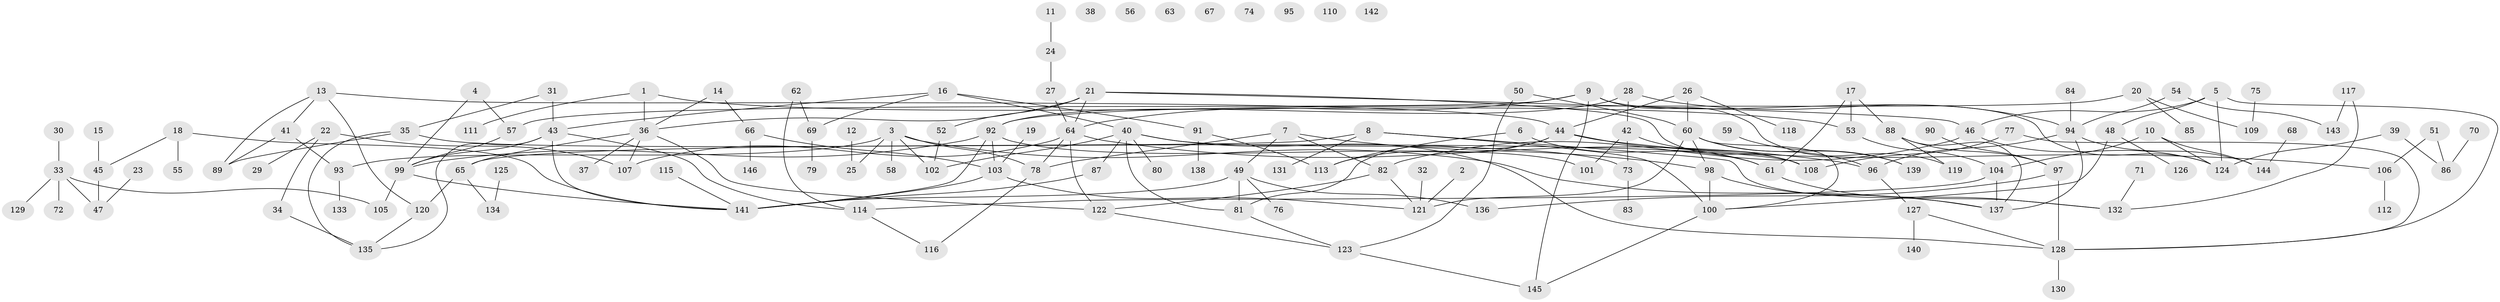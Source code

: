 // coarse degree distribution, {3: 0.12380952380952381, 4: 0.13333333333333333, 5: 0.08571428571428572, 6: 0.05714285714285714, 1: 0.2857142857142857, 2: 0.17142857142857143, 7: 0.009523809523809525, 9: 0.047619047619047616, 0: 0.0761904761904762, 10: 0.009523809523809525}
// Generated by graph-tools (version 1.1) at 2025/41/03/06/25 10:41:24]
// undirected, 146 vertices, 198 edges
graph export_dot {
graph [start="1"]
  node [color=gray90,style=filled];
  1;
  2;
  3;
  4;
  5;
  6;
  7;
  8;
  9;
  10;
  11;
  12;
  13;
  14;
  15;
  16;
  17;
  18;
  19;
  20;
  21;
  22;
  23;
  24;
  25;
  26;
  27;
  28;
  29;
  30;
  31;
  32;
  33;
  34;
  35;
  36;
  37;
  38;
  39;
  40;
  41;
  42;
  43;
  44;
  45;
  46;
  47;
  48;
  49;
  50;
  51;
  52;
  53;
  54;
  55;
  56;
  57;
  58;
  59;
  60;
  61;
  62;
  63;
  64;
  65;
  66;
  67;
  68;
  69;
  70;
  71;
  72;
  73;
  74;
  75;
  76;
  77;
  78;
  79;
  80;
  81;
  82;
  83;
  84;
  85;
  86;
  87;
  88;
  89;
  90;
  91;
  92;
  93;
  94;
  95;
  96;
  97;
  98;
  99;
  100;
  101;
  102;
  103;
  104;
  105;
  106;
  107;
  108;
  109;
  110;
  111;
  112;
  113;
  114;
  115;
  116;
  117;
  118;
  119;
  120;
  121;
  122;
  123;
  124;
  125;
  126;
  127;
  128;
  129;
  130;
  131;
  132;
  133;
  134;
  135;
  136;
  137;
  138;
  139;
  140;
  141;
  142;
  143;
  144;
  145;
  146;
  1 -- 36;
  1 -- 53;
  1 -- 111;
  2 -- 121;
  3 -- 25;
  3 -- 58;
  3 -- 78;
  3 -- 93;
  3 -- 102;
  3 -- 137;
  4 -- 57;
  4 -- 99;
  5 -- 46;
  5 -- 48;
  5 -- 124;
  5 -- 128;
  6 -- 61;
  6 -- 113;
  7 -- 49;
  7 -- 78;
  7 -- 82;
  7 -- 98;
  8 -- 65;
  8 -- 100;
  8 -- 131;
  8 -- 132;
  9 -- 57;
  9 -- 64;
  9 -- 119;
  9 -- 124;
  9 -- 145;
  10 -- 104;
  10 -- 124;
  10 -- 144;
  11 -- 24;
  12 -- 25;
  13 -- 41;
  13 -- 44;
  13 -- 89;
  13 -- 120;
  14 -- 36;
  14 -- 66;
  15 -- 45;
  16 -- 40;
  16 -- 43;
  16 -- 69;
  16 -- 91;
  17 -- 53;
  17 -- 61;
  17 -- 88;
  18 -- 45;
  18 -- 55;
  18 -- 141;
  19 -- 103;
  20 -- 85;
  20 -- 92;
  20 -- 109;
  21 -- 36;
  21 -- 46;
  21 -- 52;
  21 -- 64;
  21 -- 108;
  22 -- 29;
  22 -- 34;
  22 -- 107;
  23 -- 47;
  24 -- 27;
  26 -- 44;
  26 -- 60;
  26 -- 118;
  27 -- 64;
  28 -- 42;
  28 -- 92;
  28 -- 94;
  30 -- 33;
  31 -- 35;
  31 -- 43;
  32 -- 121;
  33 -- 47;
  33 -- 72;
  33 -- 105;
  33 -- 129;
  34 -- 135;
  35 -- 89;
  35 -- 108;
  35 -- 135;
  36 -- 37;
  36 -- 65;
  36 -- 107;
  36 -- 122;
  39 -- 86;
  39 -- 124;
  40 -- 73;
  40 -- 80;
  40 -- 81;
  40 -- 87;
  40 -- 102;
  40 -- 128;
  41 -- 89;
  41 -- 93;
  42 -- 73;
  42 -- 101;
  42 -- 108;
  43 -- 99;
  43 -- 114;
  43 -- 135;
  43 -- 141;
  44 -- 61;
  44 -- 81;
  44 -- 106;
  44 -- 113;
  45 -- 47;
  46 -- 82;
  46 -- 124;
  48 -- 100;
  48 -- 126;
  49 -- 76;
  49 -- 81;
  49 -- 136;
  49 -- 141;
  50 -- 60;
  50 -- 123;
  51 -- 86;
  51 -- 106;
  52 -- 102;
  53 -- 104;
  54 -- 94;
  54 -- 143;
  57 -- 99;
  59 -- 139;
  60 -- 96;
  60 -- 98;
  60 -- 100;
  60 -- 121;
  60 -- 139;
  61 -- 132;
  62 -- 69;
  62 -- 114;
  64 -- 78;
  64 -- 96;
  64 -- 107;
  64 -- 122;
  65 -- 120;
  65 -- 134;
  66 -- 103;
  66 -- 146;
  68 -- 144;
  69 -- 79;
  70 -- 86;
  71 -- 132;
  73 -- 83;
  75 -- 109;
  77 -- 108;
  77 -- 128;
  78 -- 116;
  81 -- 123;
  82 -- 121;
  82 -- 122;
  84 -- 94;
  87 -- 141;
  88 -- 97;
  88 -- 119;
  88 -- 137;
  90 -- 97;
  91 -- 113;
  91 -- 138;
  92 -- 99;
  92 -- 101;
  92 -- 103;
  92 -- 141;
  93 -- 133;
  94 -- 96;
  94 -- 137;
  94 -- 144;
  96 -- 127;
  97 -- 128;
  97 -- 136;
  98 -- 100;
  98 -- 137;
  99 -- 105;
  99 -- 141;
  100 -- 145;
  103 -- 121;
  103 -- 141;
  104 -- 114;
  104 -- 137;
  106 -- 112;
  114 -- 116;
  115 -- 141;
  117 -- 132;
  117 -- 143;
  120 -- 135;
  122 -- 123;
  123 -- 145;
  125 -- 134;
  127 -- 128;
  127 -- 140;
  128 -- 130;
}
